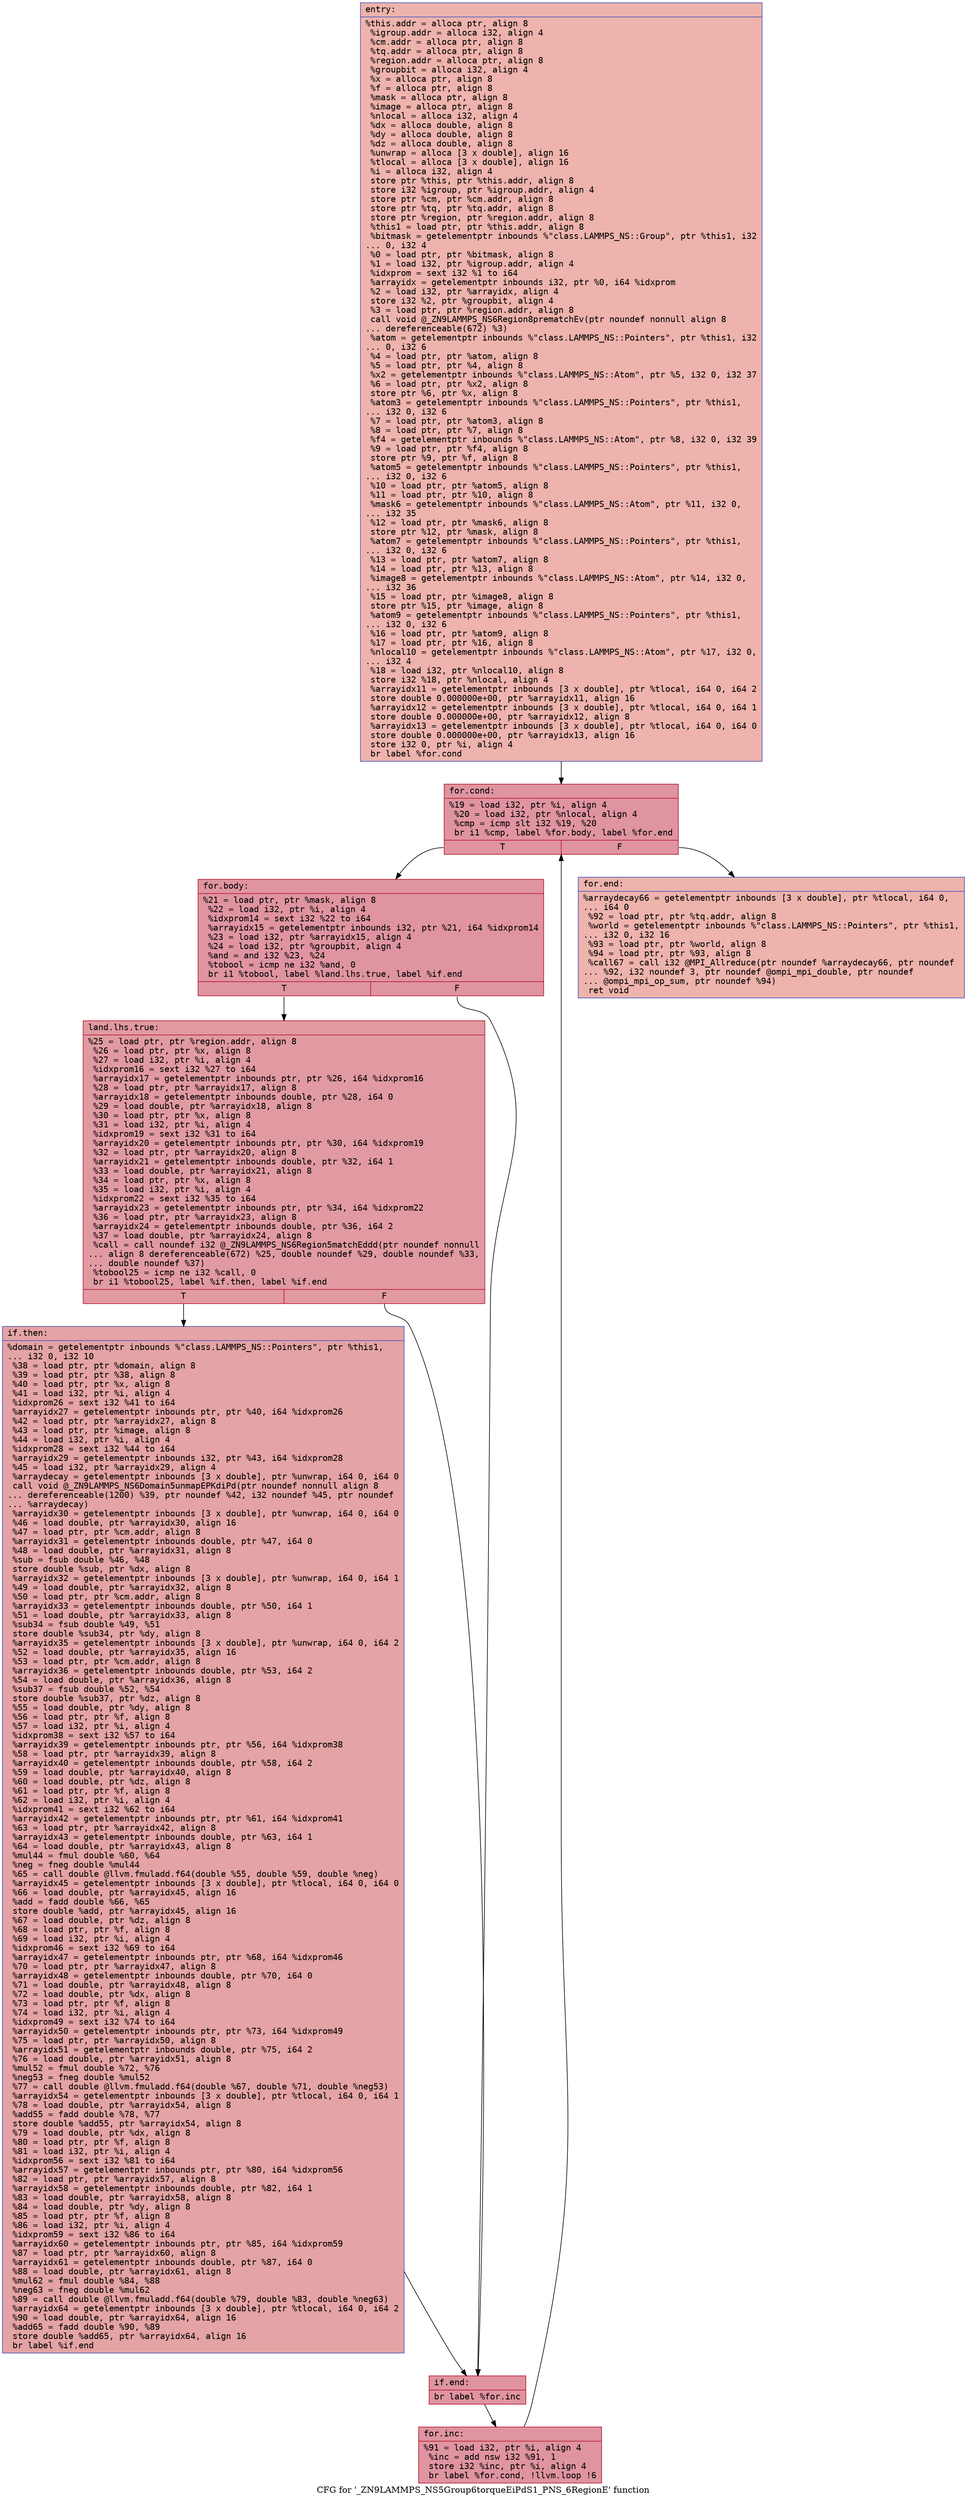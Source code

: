 digraph "CFG for '_ZN9LAMMPS_NS5Group6torqueEiPdS1_PNS_6RegionE' function" {
	label="CFG for '_ZN9LAMMPS_NS5Group6torqueEiPdS1_PNS_6RegionE' function";

	Node0x55ba304830a0 [shape=record,color="#3d50c3ff", style=filled, fillcolor="#d6524470" fontname="Courier",label="{entry:\l|  %this.addr = alloca ptr, align 8\l  %igroup.addr = alloca i32, align 4\l  %cm.addr = alloca ptr, align 8\l  %tq.addr = alloca ptr, align 8\l  %region.addr = alloca ptr, align 8\l  %groupbit = alloca i32, align 4\l  %x = alloca ptr, align 8\l  %f = alloca ptr, align 8\l  %mask = alloca ptr, align 8\l  %image = alloca ptr, align 8\l  %nlocal = alloca i32, align 4\l  %dx = alloca double, align 8\l  %dy = alloca double, align 8\l  %dz = alloca double, align 8\l  %unwrap = alloca [3 x double], align 16\l  %tlocal = alloca [3 x double], align 16\l  %i = alloca i32, align 4\l  store ptr %this, ptr %this.addr, align 8\l  store i32 %igroup, ptr %igroup.addr, align 4\l  store ptr %cm, ptr %cm.addr, align 8\l  store ptr %tq, ptr %tq.addr, align 8\l  store ptr %region, ptr %region.addr, align 8\l  %this1 = load ptr, ptr %this.addr, align 8\l  %bitmask = getelementptr inbounds %\"class.LAMMPS_NS::Group\", ptr %this1, i32\l... 0, i32 4\l  %0 = load ptr, ptr %bitmask, align 8\l  %1 = load i32, ptr %igroup.addr, align 4\l  %idxprom = sext i32 %1 to i64\l  %arrayidx = getelementptr inbounds i32, ptr %0, i64 %idxprom\l  %2 = load i32, ptr %arrayidx, align 4\l  store i32 %2, ptr %groupbit, align 4\l  %3 = load ptr, ptr %region.addr, align 8\l  call void @_ZN9LAMMPS_NS6Region8prematchEv(ptr noundef nonnull align 8\l... dereferenceable(672) %3)\l  %atom = getelementptr inbounds %\"class.LAMMPS_NS::Pointers\", ptr %this1, i32\l... 0, i32 6\l  %4 = load ptr, ptr %atom, align 8\l  %5 = load ptr, ptr %4, align 8\l  %x2 = getelementptr inbounds %\"class.LAMMPS_NS::Atom\", ptr %5, i32 0, i32 37\l  %6 = load ptr, ptr %x2, align 8\l  store ptr %6, ptr %x, align 8\l  %atom3 = getelementptr inbounds %\"class.LAMMPS_NS::Pointers\", ptr %this1,\l... i32 0, i32 6\l  %7 = load ptr, ptr %atom3, align 8\l  %8 = load ptr, ptr %7, align 8\l  %f4 = getelementptr inbounds %\"class.LAMMPS_NS::Atom\", ptr %8, i32 0, i32 39\l  %9 = load ptr, ptr %f4, align 8\l  store ptr %9, ptr %f, align 8\l  %atom5 = getelementptr inbounds %\"class.LAMMPS_NS::Pointers\", ptr %this1,\l... i32 0, i32 6\l  %10 = load ptr, ptr %atom5, align 8\l  %11 = load ptr, ptr %10, align 8\l  %mask6 = getelementptr inbounds %\"class.LAMMPS_NS::Atom\", ptr %11, i32 0,\l... i32 35\l  %12 = load ptr, ptr %mask6, align 8\l  store ptr %12, ptr %mask, align 8\l  %atom7 = getelementptr inbounds %\"class.LAMMPS_NS::Pointers\", ptr %this1,\l... i32 0, i32 6\l  %13 = load ptr, ptr %atom7, align 8\l  %14 = load ptr, ptr %13, align 8\l  %image8 = getelementptr inbounds %\"class.LAMMPS_NS::Atom\", ptr %14, i32 0,\l... i32 36\l  %15 = load ptr, ptr %image8, align 8\l  store ptr %15, ptr %image, align 8\l  %atom9 = getelementptr inbounds %\"class.LAMMPS_NS::Pointers\", ptr %this1,\l... i32 0, i32 6\l  %16 = load ptr, ptr %atom9, align 8\l  %17 = load ptr, ptr %16, align 8\l  %nlocal10 = getelementptr inbounds %\"class.LAMMPS_NS::Atom\", ptr %17, i32 0,\l... i32 4\l  %18 = load i32, ptr %nlocal10, align 8\l  store i32 %18, ptr %nlocal, align 4\l  %arrayidx11 = getelementptr inbounds [3 x double], ptr %tlocal, i64 0, i64 2\l  store double 0.000000e+00, ptr %arrayidx11, align 16\l  %arrayidx12 = getelementptr inbounds [3 x double], ptr %tlocal, i64 0, i64 1\l  store double 0.000000e+00, ptr %arrayidx12, align 8\l  %arrayidx13 = getelementptr inbounds [3 x double], ptr %tlocal, i64 0, i64 0\l  store double 0.000000e+00, ptr %arrayidx13, align 16\l  store i32 0, ptr %i, align 4\l  br label %for.cond\l}"];
	Node0x55ba304830a0 -> Node0x55ba3048b6f0[tooltip="entry -> for.cond\nProbability 100.00%" ];
	Node0x55ba3048b6f0 [shape=record,color="#b70d28ff", style=filled, fillcolor="#b70d2870" fontname="Courier",label="{for.cond:\l|  %19 = load i32, ptr %i, align 4\l  %20 = load i32, ptr %nlocal, align 4\l  %cmp = icmp slt i32 %19, %20\l  br i1 %cmp, label %for.body, label %for.end\l|{<s0>T|<s1>F}}"];
	Node0x55ba3048b6f0:s0 -> Node0x55ba3048b990[tooltip="for.cond -> for.body\nProbability 96.88%" ];
	Node0x55ba3048b6f0:s1 -> Node0x55ba3048ba10[tooltip="for.cond -> for.end\nProbability 3.12%" ];
	Node0x55ba3048b990 [shape=record,color="#b70d28ff", style=filled, fillcolor="#b70d2870" fontname="Courier",label="{for.body:\l|  %21 = load ptr, ptr %mask, align 8\l  %22 = load i32, ptr %i, align 4\l  %idxprom14 = sext i32 %22 to i64\l  %arrayidx15 = getelementptr inbounds i32, ptr %21, i64 %idxprom14\l  %23 = load i32, ptr %arrayidx15, align 4\l  %24 = load i32, ptr %groupbit, align 4\l  %and = and i32 %23, %24\l  %tobool = icmp ne i32 %and, 0\l  br i1 %tobool, label %land.lhs.true, label %if.end\l|{<s0>T|<s1>F}}"];
	Node0x55ba3048b990:s0 -> Node0x55ba3048c000[tooltip="for.body -> land.lhs.true\nProbability 62.50%" ];
	Node0x55ba3048b990:s1 -> Node0x55ba304897b0[tooltip="for.body -> if.end\nProbability 37.50%" ];
	Node0x55ba3048c000 [shape=record,color="#b70d28ff", style=filled, fillcolor="#bb1b2c70" fontname="Courier",label="{land.lhs.true:\l|  %25 = load ptr, ptr %region.addr, align 8\l  %26 = load ptr, ptr %x, align 8\l  %27 = load i32, ptr %i, align 4\l  %idxprom16 = sext i32 %27 to i64\l  %arrayidx17 = getelementptr inbounds ptr, ptr %26, i64 %idxprom16\l  %28 = load ptr, ptr %arrayidx17, align 8\l  %arrayidx18 = getelementptr inbounds double, ptr %28, i64 0\l  %29 = load double, ptr %arrayidx18, align 8\l  %30 = load ptr, ptr %x, align 8\l  %31 = load i32, ptr %i, align 4\l  %idxprom19 = sext i32 %31 to i64\l  %arrayidx20 = getelementptr inbounds ptr, ptr %30, i64 %idxprom19\l  %32 = load ptr, ptr %arrayidx20, align 8\l  %arrayidx21 = getelementptr inbounds double, ptr %32, i64 1\l  %33 = load double, ptr %arrayidx21, align 8\l  %34 = load ptr, ptr %x, align 8\l  %35 = load i32, ptr %i, align 4\l  %idxprom22 = sext i32 %35 to i64\l  %arrayidx23 = getelementptr inbounds ptr, ptr %34, i64 %idxprom22\l  %36 = load ptr, ptr %arrayidx23, align 8\l  %arrayidx24 = getelementptr inbounds double, ptr %36, i64 2\l  %37 = load double, ptr %arrayidx24, align 8\l  %call = call noundef i32 @_ZN9LAMMPS_NS6Region5matchEddd(ptr noundef nonnull\l... align 8 dereferenceable(672) %25, double noundef %29, double noundef %33,\l... double noundef %37)\l  %tobool25 = icmp ne i32 %call, 0\l  br i1 %tobool25, label %if.then, label %if.end\l|{<s0>T|<s1>F}}"];
	Node0x55ba3048c000:s0 -> Node0x55ba3048d470[tooltip="land.lhs.true -> if.then\nProbability 62.50%" ];
	Node0x55ba3048c000:s1 -> Node0x55ba304897b0[tooltip="land.lhs.true -> if.end\nProbability 37.50%" ];
	Node0x55ba3048d470 [shape=record,color="#3d50c3ff", style=filled, fillcolor="#c32e3170" fontname="Courier",label="{if.then:\l|  %domain = getelementptr inbounds %\"class.LAMMPS_NS::Pointers\", ptr %this1,\l... i32 0, i32 10\l  %38 = load ptr, ptr %domain, align 8\l  %39 = load ptr, ptr %38, align 8\l  %40 = load ptr, ptr %x, align 8\l  %41 = load i32, ptr %i, align 4\l  %idxprom26 = sext i32 %41 to i64\l  %arrayidx27 = getelementptr inbounds ptr, ptr %40, i64 %idxprom26\l  %42 = load ptr, ptr %arrayidx27, align 8\l  %43 = load ptr, ptr %image, align 8\l  %44 = load i32, ptr %i, align 4\l  %idxprom28 = sext i32 %44 to i64\l  %arrayidx29 = getelementptr inbounds i32, ptr %43, i64 %idxprom28\l  %45 = load i32, ptr %arrayidx29, align 4\l  %arraydecay = getelementptr inbounds [3 x double], ptr %unwrap, i64 0, i64 0\l  call void @_ZN9LAMMPS_NS6Domain5unmapEPKdiPd(ptr noundef nonnull align 8\l... dereferenceable(1200) %39, ptr noundef %42, i32 noundef %45, ptr noundef\l... %arraydecay)\l  %arrayidx30 = getelementptr inbounds [3 x double], ptr %unwrap, i64 0, i64 0\l  %46 = load double, ptr %arrayidx30, align 16\l  %47 = load ptr, ptr %cm.addr, align 8\l  %arrayidx31 = getelementptr inbounds double, ptr %47, i64 0\l  %48 = load double, ptr %arrayidx31, align 8\l  %sub = fsub double %46, %48\l  store double %sub, ptr %dx, align 8\l  %arrayidx32 = getelementptr inbounds [3 x double], ptr %unwrap, i64 0, i64 1\l  %49 = load double, ptr %arrayidx32, align 8\l  %50 = load ptr, ptr %cm.addr, align 8\l  %arrayidx33 = getelementptr inbounds double, ptr %50, i64 1\l  %51 = load double, ptr %arrayidx33, align 8\l  %sub34 = fsub double %49, %51\l  store double %sub34, ptr %dy, align 8\l  %arrayidx35 = getelementptr inbounds [3 x double], ptr %unwrap, i64 0, i64 2\l  %52 = load double, ptr %arrayidx35, align 16\l  %53 = load ptr, ptr %cm.addr, align 8\l  %arrayidx36 = getelementptr inbounds double, ptr %53, i64 2\l  %54 = load double, ptr %arrayidx36, align 8\l  %sub37 = fsub double %52, %54\l  store double %sub37, ptr %dz, align 8\l  %55 = load double, ptr %dy, align 8\l  %56 = load ptr, ptr %f, align 8\l  %57 = load i32, ptr %i, align 4\l  %idxprom38 = sext i32 %57 to i64\l  %arrayidx39 = getelementptr inbounds ptr, ptr %56, i64 %idxprom38\l  %58 = load ptr, ptr %arrayidx39, align 8\l  %arrayidx40 = getelementptr inbounds double, ptr %58, i64 2\l  %59 = load double, ptr %arrayidx40, align 8\l  %60 = load double, ptr %dz, align 8\l  %61 = load ptr, ptr %f, align 8\l  %62 = load i32, ptr %i, align 4\l  %idxprom41 = sext i32 %62 to i64\l  %arrayidx42 = getelementptr inbounds ptr, ptr %61, i64 %idxprom41\l  %63 = load ptr, ptr %arrayidx42, align 8\l  %arrayidx43 = getelementptr inbounds double, ptr %63, i64 1\l  %64 = load double, ptr %arrayidx43, align 8\l  %mul44 = fmul double %60, %64\l  %neg = fneg double %mul44\l  %65 = call double @llvm.fmuladd.f64(double %55, double %59, double %neg)\l  %arrayidx45 = getelementptr inbounds [3 x double], ptr %tlocal, i64 0, i64 0\l  %66 = load double, ptr %arrayidx45, align 16\l  %add = fadd double %66, %65\l  store double %add, ptr %arrayidx45, align 16\l  %67 = load double, ptr %dz, align 8\l  %68 = load ptr, ptr %f, align 8\l  %69 = load i32, ptr %i, align 4\l  %idxprom46 = sext i32 %69 to i64\l  %arrayidx47 = getelementptr inbounds ptr, ptr %68, i64 %idxprom46\l  %70 = load ptr, ptr %arrayidx47, align 8\l  %arrayidx48 = getelementptr inbounds double, ptr %70, i64 0\l  %71 = load double, ptr %arrayidx48, align 8\l  %72 = load double, ptr %dx, align 8\l  %73 = load ptr, ptr %f, align 8\l  %74 = load i32, ptr %i, align 4\l  %idxprom49 = sext i32 %74 to i64\l  %arrayidx50 = getelementptr inbounds ptr, ptr %73, i64 %idxprom49\l  %75 = load ptr, ptr %arrayidx50, align 8\l  %arrayidx51 = getelementptr inbounds double, ptr %75, i64 2\l  %76 = load double, ptr %arrayidx51, align 8\l  %mul52 = fmul double %72, %76\l  %neg53 = fneg double %mul52\l  %77 = call double @llvm.fmuladd.f64(double %67, double %71, double %neg53)\l  %arrayidx54 = getelementptr inbounds [3 x double], ptr %tlocal, i64 0, i64 1\l  %78 = load double, ptr %arrayidx54, align 8\l  %add55 = fadd double %78, %77\l  store double %add55, ptr %arrayidx54, align 8\l  %79 = load double, ptr %dx, align 8\l  %80 = load ptr, ptr %f, align 8\l  %81 = load i32, ptr %i, align 4\l  %idxprom56 = sext i32 %81 to i64\l  %arrayidx57 = getelementptr inbounds ptr, ptr %80, i64 %idxprom56\l  %82 = load ptr, ptr %arrayidx57, align 8\l  %arrayidx58 = getelementptr inbounds double, ptr %82, i64 1\l  %83 = load double, ptr %arrayidx58, align 8\l  %84 = load double, ptr %dy, align 8\l  %85 = load ptr, ptr %f, align 8\l  %86 = load i32, ptr %i, align 4\l  %idxprom59 = sext i32 %86 to i64\l  %arrayidx60 = getelementptr inbounds ptr, ptr %85, i64 %idxprom59\l  %87 = load ptr, ptr %arrayidx60, align 8\l  %arrayidx61 = getelementptr inbounds double, ptr %87, i64 0\l  %88 = load double, ptr %arrayidx61, align 8\l  %mul62 = fmul double %84, %88\l  %neg63 = fneg double %mul62\l  %89 = call double @llvm.fmuladd.f64(double %79, double %83, double %neg63)\l  %arrayidx64 = getelementptr inbounds [3 x double], ptr %tlocal, i64 0, i64 2\l  %90 = load double, ptr %arrayidx64, align 16\l  %add65 = fadd double %90, %89\l  store double %add65, ptr %arrayidx64, align 16\l  br label %if.end\l}"];
	Node0x55ba3048d470 -> Node0x55ba304897b0[tooltip="if.then -> if.end\nProbability 100.00%" ];
	Node0x55ba304897b0 [shape=record,color="#b70d28ff", style=filled, fillcolor="#b70d2870" fontname="Courier",label="{if.end:\l|  br label %for.inc\l}"];
	Node0x55ba304897b0 -> Node0x55ba304926f0[tooltip="if.end -> for.inc\nProbability 100.00%" ];
	Node0x55ba304926f0 [shape=record,color="#b70d28ff", style=filled, fillcolor="#b70d2870" fontname="Courier",label="{for.inc:\l|  %91 = load i32, ptr %i, align 4\l  %inc = add nsw i32 %91, 1\l  store i32 %inc, ptr %i, align 4\l  br label %for.cond, !llvm.loop !6\l}"];
	Node0x55ba304926f0 -> Node0x55ba3048b6f0[tooltip="for.inc -> for.cond\nProbability 100.00%" ];
	Node0x55ba3048ba10 [shape=record,color="#3d50c3ff", style=filled, fillcolor="#d6524470" fontname="Courier",label="{for.end:\l|  %arraydecay66 = getelementptr inbounds [3 x double], ptr %tlocal, i64 0,\l... i64 0\l  %92 = load ptr, ptr %tq.addr, align 8\l  %world = getelementptr inbounds %\"class.LAMMPS_NS::Pointers\", ptr %this1,\l... i32 0, i32 16\l  %93 = load ptr, ptr %world, align 8\l  %94 = load ptr, ptr %93, align 8\l  %call67 = call i32 @MPI_Allreduce(ptr noundef %arraydecay66, ptr noundef\l... %92, i32 noundef 3, ptr noundef @ompi_mpi_double, ptr noundef\l... @ompi_mpi_op_sum, ptr noundef %94)\l  ret void\l}"];
}
